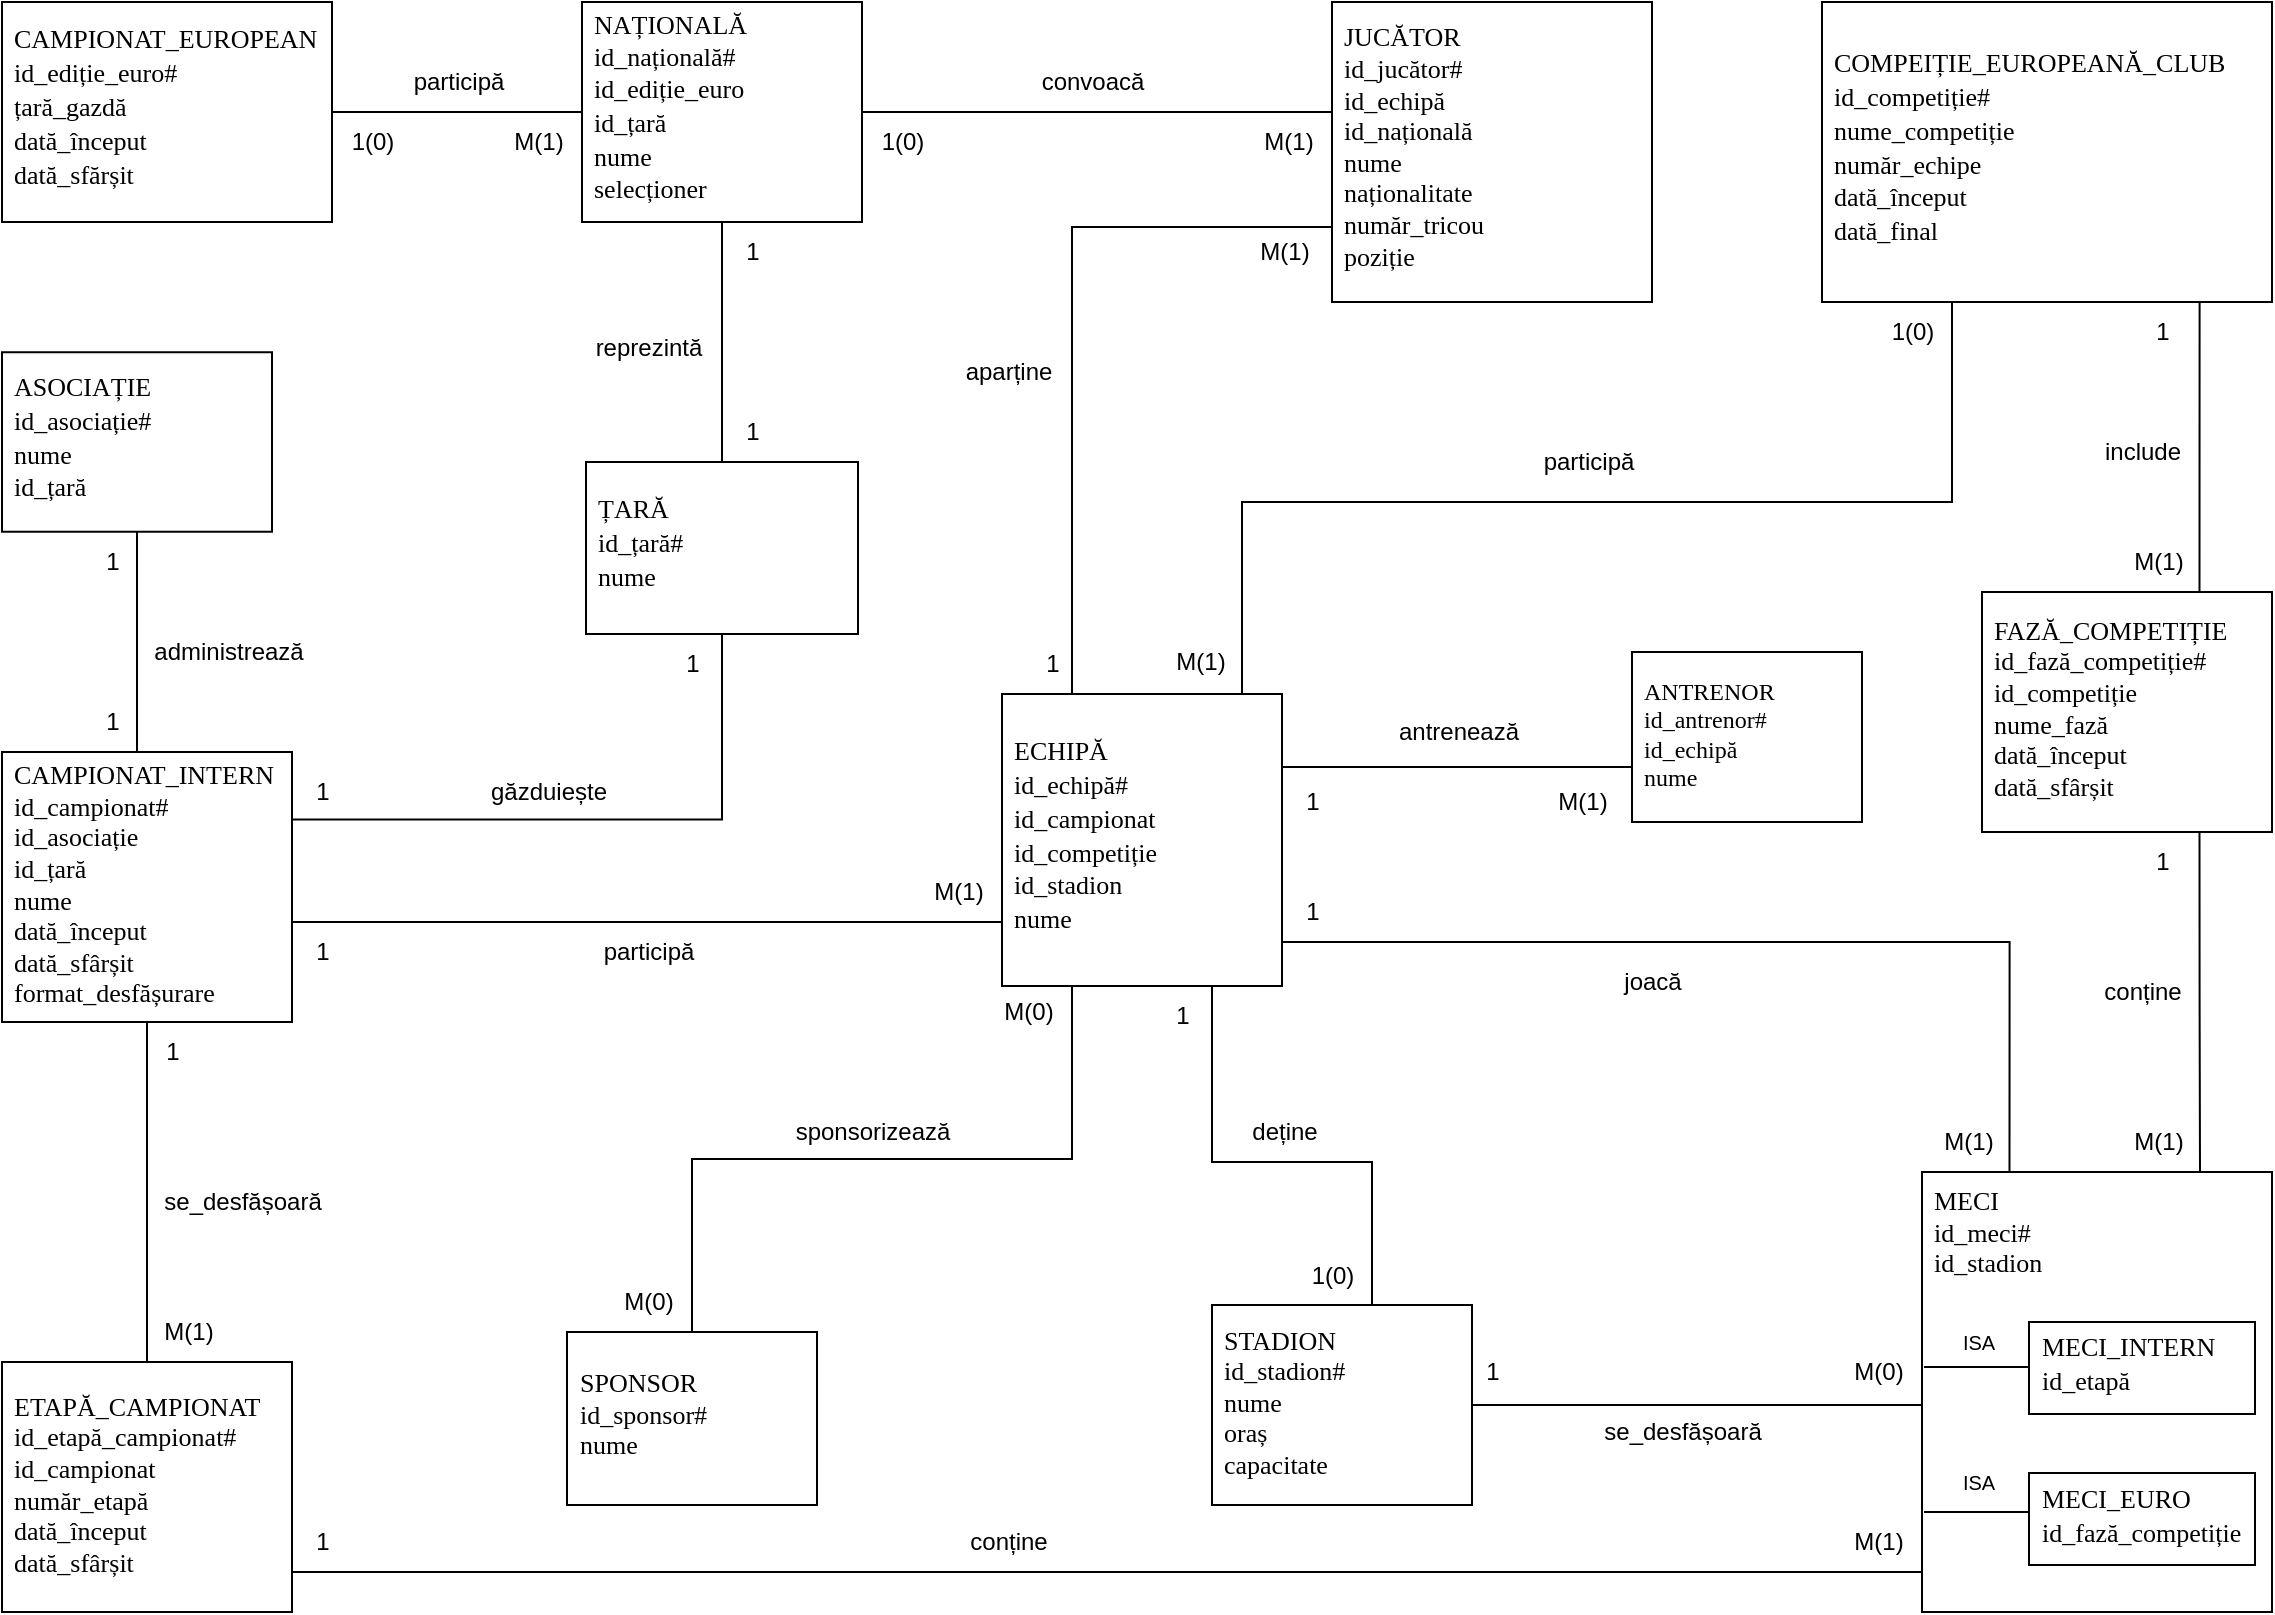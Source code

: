 <mxfile version="27.0.2">
  <diagram id="-Tr3lX1bvUTWqXh7uTsu" name="Page-1">
    <mxGraphModel dx="1360" dy="913" grid="1" gridSize="5" guides="1" tooltips="1" connect="1" arrows="1" fold="1" page="1" pageScale="1" pageWidth="1169" pageHeight="827" math="0" shadow="0">
      <root>
        <mxCell id="0" />
        <mxCell id="1" parent="0" />
        <mxCell id="e784b_Fykw6awiZgi49o-5" style="edgeStyle=orthogonalEdgeStyle;rounded=0;orthogonalLoop=1;jettySize=auto;html=1;exitX=1;exitY=0.5;exitDx=0;exitDy=0;entryX=0.017;entryY=0.54;entryDx=0;entryDy=0;entryPerimeter=0;endArrow=none;startFill=0;" edge="1" parent="1" source="PAzl1V93zPWZ2kn87MjU-9" target="PAzl1V93zPWZ2kn87MjU-6">
          <mxGeometry relative="1" as="geometry">
            <Array as="points">
              <mxPoint x="983" y="712" />
            </Array>
          </mxGeometry>
        </mxCell>
        <mxCell id="PAzl1V93zPWZ2kn87MjU-41" style="edgeStyle=orthogonalEdgeStyle;rounded=0;orthogonalLoop=1;jettySize=auto;html=1;exitX=0;exitY=0.75;exitDx=0;exitDy=0;entryX=1.014;entryY=0.192;entryDx=0;entryDy=0;entryPerimeter=0;endArrow=none;startFill=0;" parent="1" edge="1">
          <mxGeometry relative="1" as="geometry">
            <mxPoint x="520" y="470.04" as="sourcePoint" />
            <mxPoint x="163" y="470.0" as="targetPoint" />
          </mxGeometry>
        </mxCell>
        <mxCell id="PAzl1V93zPWZ2kn87MjU-17" style="edgeStyle=orthogonalEdgeStyle;rounded=0;orthogonalLoop=1;jettySize=auto;html=1;exitX=1;exitY=0.5;exitDx=0;exitDy=0;entryX=0;entryY=0.5;entryDx=0;entryDy=0;endArrow=none;startFill=0;" parent="1" source="PAzl1V93zPWZ2kn87MjU-1" target="PAzl1V93zPWZ2kn87MjU-3" edge="1">
          <mxGeometry relative="1" as="geometry" />
        </mxCell>
        <mxCell id="PAzl1V93zPWZ2kn87MjU-1" value="&lt;div style=&quot;line-height: 130%;&quot;&gt;&lt;font style=&quot;font-size: 13px; line-height: 130%;&quot;&gt;CAMPIONAT_EUROPEAN&lt;/font&gt;&lt;div&gt;&lt;font style=&quot;font-size: 13px; line-height: 130%;&quot;&gt;id_ediție_euro#&lt;/font&gt;&lt;/div&gt;&lt;div&gt;&lt;font style=&quot;font-size: 13px; line-height: 130%;&quot;&gt;țară_gazdă&lt;/font&gt;&lt;/div&gt;&lt;div&gt;&lt;font style=&quot;font-size: 13px; line-height: 130%;&quot;&gt;dată_început&lt;/font&gt;&lt;/div&gt;&lt;div&gt;&lt;font style=&quot;font-size: 13px; line-height: 130%;&quot;&gt;dată_sfărșit&lt;/font&gt;&lt;/div&gt;&lt;/div&gt;" style="rounded=0;whiteSpace=wrap;html=1;align=left;fontFamily=Georgia;spacingBottom=4;spacingLeft=4;" parent="1" vertex="1">
          <mxGeometry x="20" y="10" width="165" height="110" as="geometry" />
        </mxCell>
        <mxCell id="PAzl1V93zPWZ2kn87MjU-22" style="edgeStyle=orthogonalEdgeStyle;rounded=0;orthogonalLoop=1;jettySize=auto;html=1;entryX=0.5;entryY=0;entryDx=0;entryDy=0;endArrow=none;startFill=0;" parent="1" source="PAzl1V93zPWZ2kn87MjU-2" target="PAzl1V93zPWZ2kn87MjU-5" edge="1">
          <mxGeometry relative="1" as="geometry">
            <Array as="points">
              <mxPoint x="88" y="440" />
            </Array>
          </mxGeometry>
        </mxCell>
        <mxCell id="PAzl1V93zPWZ2kn87MjU-2" value="&lt;div style=&quot;line-height: 130%;&quot;&gt;ASOCIAȚIE&lt;div&gt;id_asociație#&lt;/div&gt;&lt;div&gt;nume&lt;/div&gt;&lt;div&gt;id_țară&lt;/div&gt;&lt;/div&gt;" style="rounded=0;whiteSpace=wrap;html=1;fontFamily=Georgia;align=left;fontSize=13;spacingLeft=4;spacingBottom=4;" parent="1" vertex="1">
          <mxGeometry x="20" y="185.12" width="135" height="89.75" as="geometry" />
        </mxCell>
        <mxCell id="PAzl1V93zPWZ2kn87MjU-19" style="edgeStyle=orthogonalEdgeStyle;rounded=0;orthogonalLoop=1;jettySize=auto;html=1;endArrow=none;startFill=0;" parent="1" source="PAzl1V93zPWZ2kn87MjU-3" target="PAzl1V93zPWZ2kn87MjU-4" edge="1">
          <mxGeometry relative="1" as="geometry" />
        </mxCell>
        <mxCell id="PAzl1V93zPWZ2kn87MjU-3" value="&lt;font style=&quot;font-size: 13px;&quot;&gt;NAȚIONALĂ&lt;/font&gt;&lt;div style=&quot;line-height: 130%;&quot;&gt;&lt;font style=&quot;font-size: 13px;&quot;&gt;id_națională#&lt;/font&gt;&lt;/div&gt;&lt;div style=&quot;line-height: 130%;&quot;&gt;&lt;font style=&quot;font-size: 13px;&quot;&gt;id_ediție_euro&lt;/font&gt;&lt;/div&gt;&lt;div style=&quot;line-height: 130%;&quot;&gt;&lt;font style=&quot;font-size: 13px;&quot;&gt;id_țară&lt;/font&gt;&lt;/div&gt;&lt;div style=&quot;line-height: 130%;&quot;&gt;&lt;font style=&quot;font-size: 13px;&quot;&gt;nume&lt;/font&gt;&lt;/div&gt;&lt;div style=&quot;line-height: 130%;&quot;&gt;&lt;font style=&quot;font-size: 13px;&quot;&gt;selecționer&lt;/font&gt;&lt;/div&gt;" style="rounded=0;whiteSpace=wrap;html=1;spacingLeft=4;spacingBottom=4;align=left;fontFamily=Georgia;" parent="1" vertex="1">
          <mxGeometry x="310" y="10" width="140" height="110" as="geometry" />
        </mxCell>
        <mxCell id="PAzl1V93zPWZ2kn87MjU-4" value="&lt;div style=&quot;line-height: 130%;&quot;&gt;ȚARĂ&lt;div&gt;id_țară#&lt;/div&gt;&lt;div&gt;nume&lt;/div&gt;&lt;/div&gt;" style="rounded=0;whiteSpace=wrap;html=1;fontFamily=Georgia;align=left;spacingLeft=4;spacingBottom=4;fontSize=13;" parent="1" vertex="1">
          <mxGeometry x="312" y="240" width="136" height="86" as="geometry" />
        </mxCell>
        <mxCell id="PAzl1V93zPWZ2kn87MjU-23" style="edgeStyle=orthogonalEdgeStyle;rounded=0;orthogonalLoop=1;jettySize=auto;html=1;exitX=0.5;exitY=1;exitDx=0;exitDy=0;endArrow=none;startFill=0;" parent="1" source="PAzl1V93zPWZ2kn87MjU-5" target="PAzl1V93zPWZ2kn87MjU-11" edge="1">
          <mxGeometry relative="1" as="geometry" />
        </mxCell>
        <mxCell id="PAzl1V93zPWZ2kn87MjU-58" style="edgeStyle=orthogonalEdgeStyle;rounded=0;orthogonalLoop=1;jettySize=auto;html=1;exitX=1;exitY=0.25;exitDx=0;exitDy=0;entryX=0.5;entryY=1;entryDx=0;entryDy=0;endArrow=none;startFill=0;" parent="1" source="PAzl1V93zPWZ2kn87MjU-5" target="PAzl1V93zPWZ2kn87MjU-4" edge="1">
          <mxGeometry relative="1" as="geometry" />
        </mxCell>
        <mxCell id="PAzl1V93zPWZ2kn87MjU-5" value="CAMPIONAT_INTERN&lt;div&gt;id_campionat#&lt;/div&gt;&lt;div&gt;id_asociație&lt;/div&gt;&lt;div&gt;id_țară&lt;/div&gt;&lt;div&gt;nume&lt;/div&gt;&lt;div&gt;dată_început&lt;/div&gt;&lt;div&gt;dată_sfârșit&lt;/div&gt;&lt;div&gt;format_desfășurare&lt;/div&gt;" style="rounded=0;whiteSpace=wrap;html=1;align=left;fontSize=13;fontFamily=Georgia;spacingLeft=4;spacingBottom=4;" parent="1" vertex="1">
          <mxGeometry x="20" y="385" width="145" height="135" as="geometry" />
        </mxCell>
        <mxCell id="PAzl1V93zPWZ2kn87MjU-6" value="MECI&lt;div&gt;id_meci#&lt;/div&gt;&lt;div&gt;id_stadion&lt;/div&gt;&lt;div&gt;&lt;br&gt;&lt;/div&gt;&lt;div&gt;&lt;br&gt;&lt;/div&gt;&lt;div&gt;&lt;br&gt;&lt;/div&gt;&lt;div&gt;&lt;br&gt;&lt;/div&gt;&lt;div&gt;&lt;br&gt;&lt;/div&gt;&lt;div&gt;&lt;br&gt;&lt;/div&gt;&lt;div&gt;&lt;br&gt;&lt;/div&gt;&lt;div&gt;&lt;br&gt;&lt;/div&gt;&lt;div&gt;&lt;br&gt;&lt;/div&gt;&lt;div&gt;&lt;br&gt;&lt;/div&gt;" style="rounded=0;whiteSpace=wrap;html=1;align=left;fontFamily=Georgia;fontSize=13;spacingLeft=4;spacingBottom=4;" parent="1" vertex="1">
          <mxGeometry x="980" y="595" width="175" height="220" as="geometry" />
        </mxCell>
        <mxCell id="vVw3Jej1Gev_GKbFquha-10" style="edgeStyle=orthogonalEdgeStyle;rounded=0;orthogonalLoop=1;jettySize=auto;html=1;exitX=0.25;exitY=0;exitDx=0;exitDy=0;entryX=0;entryY=0.75;entryDx=0;entryDy=0;endArrow=none;startFill=0;" parent="1" source="PAzl1V93zPWZ2kn87MjU-7" target="PAzl1V93zPWZ2kn87MjU-12" edge="1">
          <mxGeometry relative="1" as="geometry" />
        </mxCell>
        <mxCell id="NTjwlxo6SupNAEZE19sU-3" style="edgeStyle=orthogonalEdgeStyle;rounded=0;orthogonalLoop=1;jettySize=auto;html=1;exitX=0.75;exitY=0;exitDx=0;exitDy=0;entryX=0.25;entryY=1;entryDx=0;entryDy=0;endArrow=none;startFill=0;" parent="1" source="PAzl1V93zPWZ2kn87MjU-7" target="PAzl1V93zPWZ2kn87MjU-8" edge="1">
          <mxGeometry relative="1" as="geometry">
            <Array as="points">
              <mxPoint x="640" y="260" />
              <mxPoint x="995" y="260" />
              <mxPoint x="995" y="160" />
            </Array>
          </mxGeometry>
        </mxCell>
        <mxCell id="e784b_Fykw6awiZgi49o-1" style="edgeStyle=orthogonalEdgeStyle;rounded=0;orthogonalLoop=1;jettySize=auto;html=1;exitX=0.25;exitY=1;exitDx=0;exitDy=0;entryX=0.5;entryY=0;entryDx=0;entryDy=0;endArrow=none;startFill=0;" edge="1" parent="1" source="PAzl1V93zPWZ2kn87MjU-7" target="PAzl1V93zPWZ2kn87MjU-13">
          <mxGeometry relative="1" as="geometry" />
        </mxCell>
        <mxCell id="e784b_Fykw6awiZgi49o-4" style="edgeStyle=orthogonalEdgeStyle;rounded=0;orthogonalLoop=1;jettySize=auto;html=1;exitX=0.75;exitY=1;exitDx=0;exitDy=0;endArrow=none;startFill=0;" edge="1" parent="1" source="PAzl1V93zPWZ2kn87MjU-7" target="PAzl1V93zPWZ2kn87MjU-9">
          <mxGeometry relative="1" as="geometry">
            <Array as="points">
              <mxPoint x="625" y="590" />
              <mxPoint x="705" y="590" />
            </Array>
          </mxGeometry>
        </mxCell>
        <mxCell id="e784b_Fykw6awiZgi49o-10" style="edgeStyle=orthogonalEdgeStyle;rounded=0;orthogonalLoop=1;jettySize=auto;html=1;exitX=1;exitY=0.25;exitDx=0;exitDy=0;entryX=0;entryY=0.75;entryDx=0;entryDy=0;endArrow=none;startFill=0;" edge="1" parent="1" source="PAzl1V93zPWZ2kn87MjU-7" target="PAzl1V93zPWZ2kn87MjU-10">
          <mxGeometry relative="1" as="geometry">
            <Array as="points">
              <mxPoint x="835" y="393" />
            </Array>
          </mxGeometry>
        </mxCell>
        <mxCell id="e784b_Fykw6awiZgi49o-12" style="edgeStyle=orthogonalEdgeStyle;rounded=0;orthogonalLoop=1;jettySize=auto;html=1;exitX=1;exitY=0.75;exitDx=0;exitDy=0;entryX=0.25;entryY=0;entryDx=0;entryDy=0;endArrow=none;startFill=0;" edge="1" parent="1" source="PAzl1V93zPWZ2kn87MjU-7" target="PAzl1V93zPWZ2kn87MjU-6">
          <mxGeometry relative="1" as="geometry">
            <Array as="points">
              <mxPoint x="660" y="480" />
              <mxPoint x="1024" y="480" />
            </Array>
          </mxGeometry>
        </mxCell>
        <mxCell id="PAzl1V93zPWZ2kn87MjU-7" value="&lt;div style=&quot;line-height: 130%;&quot;&gt;ECHIPĂ&lt;div&gt;id_echipă#&lt;/div&gt;&lt;div&gt;id_campionat&lt;/div&gt;&lt;div&gt;id_competiție&lt;/div&gt;&lt;div&gt;id_stadion&lt;/div&gt;&lt;div&gt;nume&lt;/div&gt;&lt;div&gt;&lt;/div&gt;&lt;/div&gt;" style="rounded=0;whiteSpace=wrap;html=1;fontSize=13;spacingLeft=4;spacingBottom=4;fontFamily=Georgia;align=left;" parent="1" vertex="1">
          <mxGeometry x="520" y="356" width="140" height="146" as="geometry" />
        </mxCell>
        <mxCell id="NTjwlxo6SupNAEZE19sU-12" style="edgeStyle=orthogonalEdgeStyle;rounded=0;orthogonalLoop=1;jettySize=auto;html=1;exitX=0.75;exitY=1;exitDx=0;exitDy=0;entryX=0.75;entryY=0;entryDx=0;entryDy=0;endArrow=none;startFill=0;" parent="1" source="PAzl1V93zPWZ2kn87MjU-8" target="NTjwlxo6SupNAEZE19sU-11" edge="1">
          <mxGeometry relative="1" as="geometry">
            <Array as="points">
              <mxPoint x="1119" y="160" />
            </Array>
          </mxGeometry>
        </mxCell>
        <mxCell id="PAzl1V93zPWZ2kn87MjU-8" value="&lt;div style=&quot;line-height: 130%;&quot;&gt;COMPEIȚIE_EUROPEANĂ_CLUB&lt;div&gt;id_competiție#&lt;/div&gt;&lt;div&gt;nume_competiție&lt;/div&gt;&lt;div&gt;număr_echipe&lt;/div&gt;&lt;div&gt;dată_început&lt;/div&gt;&lt;div&gt;dată_final&lt;/div&gt;&lt;div&gt;&lt;/div&gt;&lt;/div&gt;" style="rounded=0;whiteSpace=wrap;html=1;align=left;fontFamily=Georgia;fontSize=13;spacingLeft=4;spacingBottom=4;" parent="1" vertex="1">
          <mxGeometry x="930" y="10" width="225" height="150" as="geometry" />
        </mxCell>
        <mxCell id="PAzl1V93zPWZ2kn87MjU-9" value="STADION&lt;div&gt;id_stadion#&lt;/div&gt;&lt;div&gt;nume&lt;/div&gt;&lt;div&gt;oraș&lt;/div&gt;&lt;div&gt;capacitate&lt;/div&gt;" style="rounded=0;whiteSpace=wrap;html=1;fontFamily=Georgia;align=left;fontSize=13;spacingLeft=4;spacingBottom=4;" parent="1" vertex="1">
          <mxGeometry x="625" y="661.5" width="130" height="100" as="geometry" />
        </mxCell>
        <mxCell id="PAzl1V93zPWZ2kn87MjU-13" value="SPONSOR&lt;div&gt;id_sponsor#&lt;/div&gt;&lt;div&gt;nume&lt;/div&gt;" style="rounded=0;whiteSpace=wrap;html=1;fontFamily=Georgia;align=left;fontSize=13;spacingLeft=4;spacingBottom=4;" parent="1" vertex="1">
          <mxGeometry x="302.5" y="675" width="125" height="86.5" as="geometry" />
        </mxCell>
        <mxCell id="PAzl1V93zPWZ2kn87MjU-11" value="ETAPĂ_CAMPIONAT&lt;div&gt;id_etapă_campionat#&lt;/div&gt;&lt;div&gt;id_campionat&lt;/div&gt;&lt;div&gt;număr_etapă&lt;/div&gt;&lt;div&gt;dată_început&lt;/div&gt;&lt;div&gt;dată_sfârșit&lt;/div&gt;" style="rounded=0;whiteSpace=wrap;html=1;fontFamily=Georgia;align=left;fontSize=13;spacingLeft=4;spacingBottom=4;" parent="1" vertex="1">
          <mxGeometry x="20" y="690" width="145" height="125" as="geometry" />
        </mxCell>
        <mxCell id="PAzl1V93zPWZ2kn87MjU-55" value="participă" style="text;html=1;align=center;verticalAlign=middle;resizable=0;points=[];autosize=1;strokeColor=none;fillColor=none;" parent="1" vertex="1">
          <mxGeometry x="215" y="35" width="65" height="30" as="geometry" />
        </mxCell>
        <mxCell id="PAzl1V93zPWZ2kn87MjU-56" value="reprezintă" style="text;html=1;align=center;verticalAlign=middle;resizable=0;points=[];autosize=1;strokeColor=none;fillColor=none;" parent="1" vertex="1">
          <mxGeometry x="305" y="167.5" width="75" height="30" as="geometry" />
        </mxCell>
        <mxCell id="j2AyH8atPz4dwwITeyBw-1" value="administrează" style="text;html=1;align=center;verticalAlign=middle;resizable=0;points=[];autosize=1;strokeColor=none;fillColor=none;" parent="1" vertex="1">
          <mxGeometry x="85" y="320" width="95" height="30" as="geometry" />
        </mxCell>
        <mxCell id="vVw3Jej1Gev_GKbFquha-1" value="găzduiește" style="text;html=1;align=center;verticalAlign=middle;resizable=0;points=[];autosize=1;strokeColor=none;fillColor=none;" parent="1" vertex="1">
          <mxGeometry x="253" y="390" width="80" height="30" as="geometry" />
        </mxCell>
        <mxCell id="vVw3Jej1Gev_GKbFquha-2" value="participă" style="text;html=1;align=center;verticalAlign=middle;resizable=0;points=[];autosize=1;strokeColor=none;fillColor=none;" parent="1" vertex="1">
          <mxGeometry x="310" y="470" width="65" height="30" as="geometry" />
        </mxCell>
        <mxCell id="vVw3Jej1Gev_GKbFquha-4" value="se_desfășoară" style="text;html=1;align=center;verticalAlign=middle;resizable=0;points=[];autosize=1;strokeColor=none;fillColor=none;" parent="1" vertex="1">
          <mxGeometry x="90" y="595" width="100" height="30" as="geometry" />
        </mxCell>
        <mxCell id="vVw3Jej1Gev_GKbFquha-5" value="conține" style="text;html=1;align=center;verticalAlign=middle;resizable=0;points=[];autosize=1;strokeColor=none;fillColor=none;" parent="1" vertex="1">
          <mxGeometry x="492.5" y="765" width="60" height="30" as="geometry" />
        </mxCell>
        <mxCell id="vVw3Jej1Gev_GKbFquha-6" value="aparține" style="text;html=1;align=center;verticalAlign=middle;resizable=0;points=[];autosize=1;strokeColor=none;fillColor=none;" parent="1" vertex="1">
          <mxGeometry x="490" y="180" width="65" height="30" as="geometry" />
        </mxCell>
        <mxCell id="vVw3Jej1Gev_GKbFquha-7" value="participă" style="text;html=1;align=center;verticalAlign=middle;resizable=0;points=[];autosize=1;strokeColor=none;fillColor=none;" parent="1" vertex="1">
          <mxGeometry x="780" y="225" width="65" height="30" as="geometry" />
        </mxCell>
        <mxCell id="vVw3Jej1Gev_GKbFquha-8" value="antrenează" style="text;html=1;align=center;verticalAlign=middle;resizable=0;points=[];autosize=1;strokeColor=none;fillColor=none;" parent="1" vertex="1">
          <mxGeometry x="707.5" y="360" width="80" height="30" as="geometry" />
        </mxCell>
        <mxCell id="vVw3Jej1Gev_GKbFquha-9" value="sponsorizează" style="text;html=1;align=center;verticalAlign=middle;resizable=0;points=[];autosize=1;strokeColor=none;fillColor=none;" parent="1" vertex="1">
          <mxGeometry x="405" y="560" width="100" height="30" as="geometry" />
        </mxCell>
        <mxCell id="vVw3Jej1Gev_GKbFquha-12" value="convoacă" style="text;html=1;align=center;verticalAlign=middle;resizable=0;points=[];autosize=1;strokeColor=none;fillColor=none;" parent="1" vertex="1">
          <mxGeometry x="530" y="35" width="70" height="30" as="geometry" />
        </mxCell>
        <mxCell id="vVw3Jej1Gev_GKbFquha-13" value="include" style="text;html=1;align=center;verticalAlign=middle;resizable=0;points=[];autosize=1;strokeColor=none;fillColor=none;" parent="1" vertex="1">
          <mxGeometry x="1060" y="220" width="60" height="30" as="geometry" />
        </mxCell>
        <mxCell id="ELMKJhHwUZARZt0iVO1e-1" value="M(1)" style="text;html=1;align=center;verticalAlign=middle;resizable=0;points=[];autosize=1;strokeColor=none;fillColor=none;" parent="1" vertex="1">
          <mxGeometry x="90" y="660" width="45" height="30" as="geometry" />
        </mxCell>
        <mxCell id="ELMKJhHwUZARZt0iVO1e-2" value="1" style="text;html=1;align=center;verticalAlign=middle;resizable=0;points=[];autosize=1;strokeColor=none;fillColor=none;" parent="1" vertex="1">
          <mxGeometry x="90" y="520" width="30" height="30" as="geometry" />
        </mxCell>
        <mxCell id="ELMKJhHwUZARZt0iVO1e-3" value="1" style="text;html=1;align=center;verticalAlign=middle;resizable=0;points=[];autosize=1;strokeColor=none;fillColor=none;" parent="1" vertex="1">
          <mxGeometry x="165" y="765" width="30" height="30" as="geometry" />
        </mxCell>
        <mxCell id="ELMKJhHwUZARZt0iVO1e-4" value="M(1)" style="text;html=1;align=center;verticalAlign=middle;resizable=0;points=[];autosize=1;strokeColor=none;fillColor=none;" parent="1" vertex="1">
          <mxGeometry x="935" y="765" width="45" height="30" as="geometry" />
        </mxCell>
        <mxCell id="ELMKJhHwUZARZt0iVO1e-5" value="M(1)" style="text;html=1;align=center;verticalAlign=middle;resizable=0;points=[];autosize=1;strokeColor=none;fillColor=none;" parent="1" vertex="1">
          <mxGeometry x="1075" y="275" width="45" height="30" as="geometry" />
        </mxCell>
        <mxCell id="ELMKJhHwUZARZt0iVO1e-7" value="1" style="text;html=1;align=center;verticalAlign=middle;resizable=0;points=[];autosize=1;strokeColor=none;fillColor=none;" parent="1" vertex="1">
          <mxGeometry x="1085" y="160" width="30" height="30" as="geometry" />
        </mxCell>
        <mxCell id="ELMKJhHwUZARZt0iVO1e-9" value="M(0)" style="text;html=1;align=center;verticalAlign=middle;resizable=0;points=[];autosize=1;strokeColor=none;fillColor=none;" parent="1" vertex="1">
          <mxGeometry x="510" y="500" width="45" height="30" as="geometry" />
        </mxCell>
        <mxCell id="ELMKJhHwUZARZt0iVO1e-10" value="M(1)" style="text;html=1;align=center;verticalAlign=middle;resizable=0;points=[];autosize=1;strokeColor=none;fillColor=none;" parent="1" vertex="1">
          <mxGeometry x="596" y="325" width="45" height="30" as="geometry" />
        </mxCell>
        <mxCell id="ELMKJhHwUZARZt0iVO1e-12" value="1(0)" style="text;html=1;align=center;verticalAlign=middle;resizable=0;points=[];autosize=1;strokeColor=none;fillColor=none;" parent="1" vertex="1">
          <mxGeometry x="955" y="160" width="40" height="30" as="geometry" />
        </mxCell>
        <mxCell id="ELMKJhHwUZARZt0iVO1e-14" value="1" style="text;html=1;align=center;verticalAlign=middle;resizable=0;points=[];autosize=1;strokeColor=none;fillColor=none;" parent="1" vertex="1">
          <mxGeometry x="660" y="395" width="30" height="30" as="geometry" />
        </mxCell>
        <mxCell id="ELMKJhHwUZARZt0iVO1e-16" value="M(1)" style="text;html=1;align=center;verticalAlign=middle;resizable=0;points=[];autosize=1;strokeColor=none;fillColor=none;" parent="1" vertex="1">
          <mxGeometry x="787.5" y="395" width="45" height="30" as="geometry" />
        </mxCell>
        <mxCell id="ELMKJhHwUZARZt0iVO1e-17" value="1" style="text;html=1;align=center;verticalAlign=middle;resizable=0;points=[];autosize=1;strokeColor=none;fillColor=none;" parent="1" vertex="1">
          <mxGeometry x="165" y="470" width="30" height="30" as="geometry" />
        </mxCell>
        <mxCell id="ELMKJhHwUZARZt0iVO1e-18" value="M(1)" style="text;html=1;align=center;verticalAlign=middle;resizable=0;points=[];autosize=1;strokeColor=none;fillColor=none;" parent="1" vertex="1">
          <mxGeometry x="475" y="440" width="45" height="30" as="geometry" />
        </mxCell>
        <mxCell id="ELMKJhHwUZARZt0iVO1e-19" value="M(1)" style="text;html=1;align=center;verticalAlign=middle;resizable=0;points=[];autosize=1;strokeColor=none;fillColor=none;" parent="1" vertex="1">
          <mxGeometry x="265" y="65" width="45" height="30" as="geometry" />
        </mxCell>
        <mxCell id="ELMKJhHwUZARZt0iVO1e-20" value="1(0)" style="text;html=1;align=center;verticalAlign=middle;resizable=0;points=[];autosize=1;strokeColor=none;fillColor=none;" parent="1" vertex="1">
          <mxGeometry x="185" y="65" width="40" height="30" as="geometry" />
        </mxCell>
        <mxCell id="ELMKJhHwUZARZt0iVO1e-21" value="1(0)" style="text;html=1;align=center;verticalAlign=middle;resizable=0;points=[];autosize=1;strokeColor=none;fillColor=none;" parent="1" vertex="1">
          <mxGeometry x="450" y="65" width="40" height="30" as="geometry" />
        </mxCell>
        <mxCell id="ELMKJhHwUZARZt0iVO1e-22" value="M(1)" style="text;html=1;align=center;verticalAlign=middle;resizable=0;points=[];autosize=1;strokeColor=none;fillColor=none;" parent="1" vertex="1">
          <mxGeometry x="640" y="65" width="45" height="30" as="geometry" />
        </mxCell>
        <mxCell id="ELMKJhHwUZARZt0iVO1e-23" value="1" style="text;html=1;align=center;verticalAlign=middle;resizable=0;points=[];autosize=1;strokeColor=none;fillColor=none;" parent="1" vertex="1">
          <mxGeometry x="530" y="326" width="30" height="30" as="geometry" />
        </mxCell>
        <mxCell id="ELMKJhHwUZARZt0iVO1e-24" value="M(1)" style="text;html=1;align=center;verticalAlign=middle;resizable=0;points=[];autosize=1;strokeColor=none;fillColor=none;" parent="1" vertex="1">
          <mxGeometry x="638" y="120" width="45" height="30" as="geometry" />
        </mxCell>
        <mxCell id="ELMKJhHwUZARZt0iVO1e-25" value="1" style="text;html=1;align=center;verticalAlign=middle;resizable=0;points=[];autosize=1;strokeColor=none;fillColor=none;" parent="1" vertex="1">
          <mxGeometry x="60" y="275" width="30" height="30" as="geometry" />
        </mxCell>
        <mxCell id="ELMKJhHwUZARZt0iVO1e-26" value="1" style="text;html=1;align=center;verticalAlign=middle;resizable=0;points=[];autosize=1;strokeColor=none;fillColor=none;" parent="1" vertex="1">
          <mxGeometry x="60" y="355" width="30" height="30" as="geometry" />
        </mxCell>
        <mxCell id="ELMKJhHwUZARZt0iVO1e-28" value="1" style="text;html=1;align=center;verticalAlign=middle;resizable=0;points=[];autosize=1;strokeColor=none;fillColor=none;" parent="1" vertex="1">
          <mxGeometry x="350" y="326" width="30" height="30" as="geometry" />
        </mxCell>
        <mxCell id="ELMKJhHwUZARZt0iVO1e-29" value="1" style="text;html=1;align=center;verticalAlign=middle;resizable=0;points=[];autosize=1;strokeColor=none;fillColor=none;" parent="1" vertex="1">
          <mxGeometry x="165" y="390" width="30" height="30" as="geometry" />
        </mxCell>
        <mxCell id="ELMKJhHwUZARZt0iVO1e-30" value="1" style="text;html=1;align=center;verticalAlign=middle;resizable=0;points=[];autosize=1;strokeColor=none;fillColor=none;" parent="1" vertex="1">
          <mxGeometry x="380" y="210" width="30" height="30" as="geometry" />
        </mxCell>
        <mxCell id="ELMKJhHwUZARZt0iVO1e-31" value="1" style="text;html=1;align=center;verticalAlign=middle;resizable=0;points=[];autosize=1;strokeColor=none;fillColor=none;" parent="1" vertex="1">
          <mxGeometry x="380" y="120" width="30" height="30" as="geometry" />
        </mxCell>
        <mxCell id="ELMKJhHwUZARZt0iVO1e-32" value="M(0)" style="text;html=1;align=center;verticalAlign=middle;resizable=0;points=[];autosize=1;strokeColor=none;fillColor=none;" parent="1" vertex="1">
          <mxGeometry x="320" y="645" width="45" height="30" as="geometry" />
        </mxCell>
        <mxCell id="nKGe3ViOASolQkf0eaXH-2" value="joacă" style="text;html=1;align=center;verticalAlign=middle;resizable=0;points=[];autosize=1;strokeColor=none;fillColor=none;" parent="1" vertex="1">
          <mxGeometry x="820" y="485" width="50" height="30" as="geometry" />
        </mxCell>
        <mxCell id="nKGe3ViOASolQkf0eaXH-3" value="M(1)" style="text;html=1;align=center;verticalAlign=middle;resizable=0;points=[];autosize=1;strokeColor=none;fillColor=none;" parent="1" vertex="1">
          <mxGeometry x="1075" y="565" width="45" height="30" as="geometry" />
        </mxCell>
        <mxCell id="nKGe3ViOASolQkf0eaXH-5" value="1" style="text;html=1;align=center;verticalAlign=middle;resizable=0;points=[];autosize=1;strokeColor=none;fillColor=none;" parent="1" vertex="1">
          <mxGeometry x="595" y="502" width="30" height="30" as="geometry" />
        </mxCell>
        <mxCell id="nKGe3ViOASolQkf0eaXH-13" value="deține" style="text;html=1;align=center;verticalAlign=middle;resizable=0;points=[];autosize=1;strokeColor=none;fillColor=none;" parent="1" vertex="1">
          <mxGeometry x="633" y="560" width="55" height="30" as="geometry" />
        </mxCell>
        <mxCell id="nKGe3ViOASolQkf0eaXH-15" value="1" style="text;html=1;align=center;verticalAlign=middle;resizable=0;points=[];autosize=1;strokeColor=none;fillColor=none;" parent="1" vertex="1">
          <mxGeometry x="1085" y="425" width="30" height="30" as="geometry" />
        </mxCell>
        <mxCell id="nKGe3ViOASolQkf0eaXH-16" value="1(0)" style="text;html=1;align=center;verticalAlign=middle;resizable=0;points=[];autosize=1;strokeColor=none;fillColor=none;" parent="1" vertex="1">
          <mxGeometry x="665" y="631.5" width="40" height="30" as="geometry" />
        </mxCell>
        <mxCell id="nKGe3ViOASolQkf0eaXH-19" value="se_desfășoară" style="text;html=1;align=center;verticalAlign=middle;resizable=0;points=[];autosize=1;strokeColor=none;fillColor=none;" parent="1" vertex="1">
          <mxGeometry x="810" y="710" width="100" height="30" as="geometry" />
        </mxCell>
        <mxCell id="nKGe3ViOASolQkf0eaXH-20" value="1" style="text;html=1;align=center;verticalAlign=middle;resizable=0;points=[];autosize=1;strokeColor=none;fillColor=none;" parent="1" vertex="1">
          <mxGeometry x="750" y="680" width="30" height="30" as="geometry" />
        </mxCell>
        <mxCell id="nKGe3ViOASolQkf0eaXH-21" value="M(0)" style="text;html=1;align=center;verticalAlign=middle;resizable=0;points=[];autosize=1;strokeColor=none;fillColor=none;" parent="1" vertex="1">
          <mxGeometry x="935" y="680" width="45" height="30" as="geometry" />
        </mxCell>
        <mxCell id="PAzl1V93zPWZ2kn87MjU-10" value="ANTRENOR&lt;div&gt;id_antrenor#&lt;/div&gt;&lt;div&gt;id_echipă&lt;/div&gt;&lt;div&gt;nume&lt;/div&gt;" style="rounded=0;whiteSpace=wrap;html=1;fontFamily=Georgia;align=left;spacingLeft=4;spacingBottom=4;" parent="1" vertex="1">
          <mxGeometry x="835" y="335" width="115" height="85" as="geometry" />
        </mxCell>
        <mxCell id="NTjwlxo6SupNAEZE19sU-10" style="edgeStyle=orthogonalEdgeStyle;rounded=0;orthogonalLoop=1;jettySize=auto;html=1;exitX=1;exitY=0.5;exitDx=0;exitDy=0;entryX=0.031;entryY=0.367;entryDx=0;entryDy=0;entryPerimeter=0;endArrow=none;startFill=0;" parent="1" source="PAzl1V93zPWZ2kn87MjU-3" target="PAzl1V93zPWZ2kn87MjU-12" edge="1">
          <mxGeometry relative="1" as="geometry" />
        </mxCell>
        <mxCell id="PAzl1V93zPWZ2kn87MjU-12" value="JUCĂTOR&lt;div&gt;id_jucător#&lt;/div&gt;&lt;div&gt;id_echipă&lt;/div&gt;&lt;div&gt;id_națională&lt;/div&gt;&lt;div&gt;nume&lt;/div&gt;&lt;div&gt;naționalitate&lt;/div&gt;&lt;div&gt;număr_tricou&lt;/div&gt;&lt;div style=&quot;line-height: 130%;&quot;&gt;poziție&lt;/div&gt;" style="rounded=0;whiteSpace=wrap;html=1;fontFamily=Georgia;align=left;fontSize=13;spacingLeft=4;spacingBottom=4;" parent="1" vertex="1">
          <mxGeometry x="685" y="10" width="160" height="150" as="geometry" />
        </mxCell>
        <mxCell id="e784b_Fykw6awiZgi49o-6" style="edgeStyle=orthogonalEdgeStyle;rounded=0;orthogonalLoop=1;jettySize=auto;html=1;exitX=0.75;exitY=1;exitDx=0;exitDy=0;endArrow=none;startFill=0;" edge="1" parent="1" source="NTjwlxo6SupNAEZE19sU-11">
          <mxGeometry relative="1" as="geometry">
            <mxPoint x="1119" y="595" as="targetPoint" />
          </mxGeometry>
        </mxCell>
        <mxCell id="NTjwlxo6SupNAEZE19sU-11" value="FAZĂ_COMPETIȚIE&lt;div&gt;id_fază_competiție#&lt;/div&gt;&lt;div&gt;id_competiție&lt;/div&gt;&lt;div&gt;nume_fază&lt;/div&gt;&lt;div&gt;dată_început&lt;/div&gt;&lt;div&gt;dată_sfârșit&lt;/div&gt;" style="rounded=0;whiteSpace=wrap;html=1;fontFamily=Georgia;align=left;fontSize=13;spacingLeft=4;spacingBottom=4;" parent="1" vertex="1">
          <mxGeometry x="1010" y="305" width="145" height="120" as="geometry" />
        </mxCell>
        <mxCell id="NTjwlxo6SupNAEZE19sU-32" value="conține" style="text;html=1;align=center;verticalAlign=middle;resizable=0;points=[];autosize=1;strokeColor=none;fillColor=none;" parent="1" vertex="1">
          <mxGeometry x="1060" y="490" width="60" height="30" as="geometry" />
        </mxCell>
        <mxCell id="NTjwlxo6SupNAEZE19sU-33" value="1" style="text;html=1;align=center;verticalAlign=middle;resizable=0;points=[];autosize=1;strokeColor=none;fillColor=none;" parent="1" vertex="1">
          <mxGeometry x="660" y="450" width="30" height="30" as="geometry" />
        </mxCell>
        <mxCell id="NTjwlxo6SupNAEZE19sU-34" value="M(1)" style="text;html=1;align=center;verticalAlign=middle;resizable=0;points=[];autosize=1;strokeColor=none;fillColor=none;" parent="1" vertex="1">
          <mxGeometry x="980" y="565" width="45" height="30" as="geometry" />
        </mxCell>
        <mxCell id="e784b_Fykw6awiZgi49o-9" style="edgeStyle=orthogonalEdgeStyle;rounded=0;orthogonalLoop=1;jettySize=auto;html=1;exitX=1;exitY=0.75;exitDx=0;exitDy=0;entryX=0;entryY=0.909;entryDx=0;entryDy=0;entryPerimeter=0;endArrow=none;startFill=0;" edge="1" parent="1" source="PAzl1V93zPWZ2kn87MjU-11" target="PAzl1V93zPWZ2kn87MjU-6">
          <mxGeometry relative="1" as="geometry">
            <Array as="points">
              <mxPoint x="165" y="795" />
            </Array>
          </mxGeometry>
        </mxCell>
        <mxCell id="e784b_Fykw6awiZgi49o-14" value="&lt;div style=&quot;line-height: 130%;&quot;&gt;MECI_INTERN&lt;/div&gt;&lt;div style=&quot;line-height: 130%;&quot;&gt;id_etapă&lt;/div&gt;" style="rounded=0;whiteSpace=wrap;html=1;fontFamily=Georgia;align=left;spacingLeft=4;spacingBottom=4;fontSize=13;" vertex="1" parent="1">
          <mxGeometry x="1033.5" y="670" width="113" height="46" as="geometry" />
        </mxCell>
        <mxCell id="e784b_Fykw6awiZgi49o-15" value="&lt;div style=&quot;line-height: 130%;&quot;&gt;MECI_EURO&lt;/div&gt;&lt;div style=&quot;line-height: 130%;&quot;&gt;id_fază_competiție&lt;/div&gt;" style="rounded=0;whiteSpace=wrap;html=1;fontFamily=Georgia;align=left;spacingLeft=4;spacingBottom=4;fontSize=13;" vertex="1" parent="1">
          <mxGeometry x="1033.5" y="745.5" width="113" height="46" as="geometry" />
        </mxCell>
        <mxCell id="e784b_Fykw6awiZgi49o-18" value="" style="endArrow=none;html=1;rounded=0;" edge="1" parent="1">
          <mxGeometry width="50" height="50" relative="1" as="geometry">
            <mxPoint x="981" y="692.5" as="sourcePoint" />
            <mxPoint x="1033.5" y="692.5" as="targetPoint" />
          </mxGeometry>
        </mxCell>
        <mxCell id="e784b_Fykw6awiZgi49o-19" value="" style="endArrow=none;html=1;rounded=0;" edge="1" parent="1">
          <mxGeometry width="50" height="50" relative="1" as="geometry">
            <mxPoint x="981" y="765" as="sourcePoint" />
            <mxPoint x="1033.5" y="765" as="targetPoint" />
          </mxGeometry>
        </mxCell>
        <mxCell id="e784b_Fykw6awiZgi49o-20" value="&lt;font style=&quot;font-size: 10px;&quot;&gt;ISA&lt;/font&gt;" style="text;html=1;align=center;verticalAlign=middle;resizable=0;points=[];autosize=1;strokeColor=none;fillColor=none;" vertex="1" parent="1">
          <mxGeometry x="990" y="665" width="35" height="30" as="geometry" />
        </mxCell>
        <mxCell id="e784b_Fykw6awiZgi49o-21" value="&lt;font style=&quot;font-size: 10px;&quot;&gt;ISA&lt;/font&gt;" style="text;html=1;align=center;verticalAlign=middle;resizable=0;points=[];autosize=1;strokeColor=none;fillColor=none;" vertex="1" parent="1">
          <mxGeometry x="990" y="735" width="35" height="30" as="geometry" />
        </mxCell>
      </root>
    </mxGraphModel>
  </diagram>
</mxfile>
